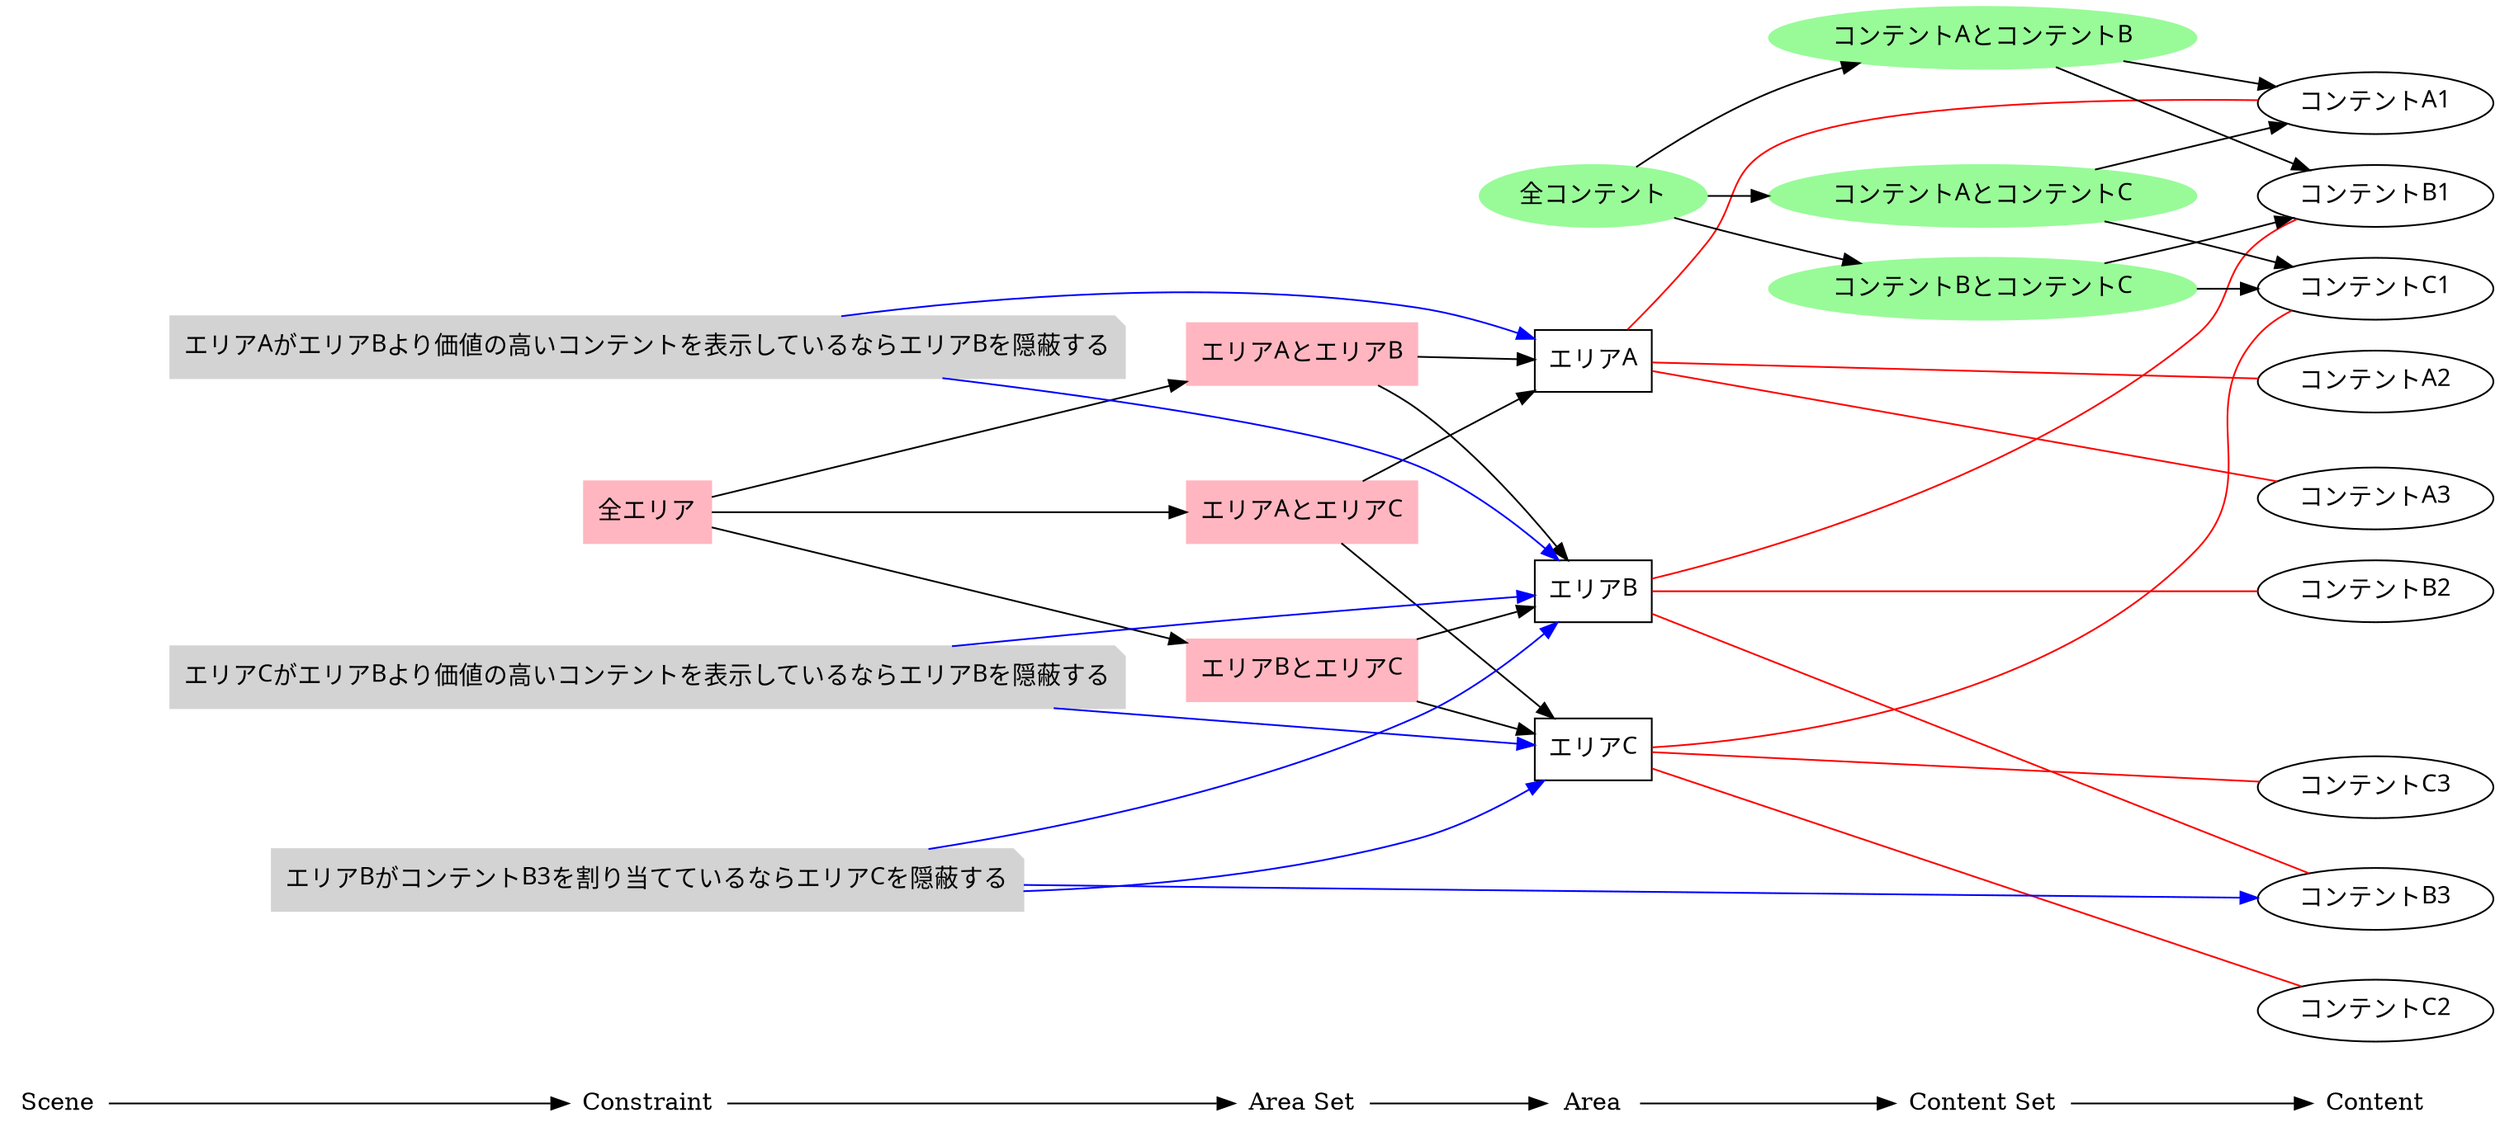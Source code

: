 digraph rule_objects_graph {
	rankdir = LR;
	charset="utf-8";
	clusterrank = global;
	
	node [shape = plaintext];
	Scene -> Constraint -> "Area Set" -> Area -> "Content Set" -> Content; 
	{ rank = same;
		node [shape = box];
		{
			Area;
			e1 [label="エリアA", fontname="Meiryo UI"];
			e2 [label="エリアB", fontname="Meiryo UI"];
			e3 [label="エリアC", fontname="Meiryo UI"];

		}
	}
	
	{ rank = same;
		node [shape = ellipse];
		{
			Content;
			e4 [label="コンテントA1", fontname="Meiryo UI"];
			e5 [label="コンテントB1", fontname="Meiryo UI"];
			e6 [label="コンテントC1", fontname="Meiryo UI"];
			e7 [label="コンテントA2", fontname="Meiryo UI"];
			e8 [label="コンテントB2", fontname="Meiryo UI"];
			e9 [label="コンテントC2", fontname="Meiryo UI"];
			e10 [label="コンテントA3", fontname="Meiryo UI"];
			e11 [label="コンテントB3", fontname="Meiryo UI"];
			e12 [label="コンテントC3", fontname="Meiryo UI"];


		}
	}
	
	{
		subgraph subareaset {
			"Area Set";
			node [shape = box, style = filled, color = lightpink];
			e13 [label="エリアAとエリアB", fontname="Meiryo UI"];
			e14 [label="エリアAとエリアC", fontname="Meiryo UI"];
			e15 [label="エリアBとエリアC", fontname="Meiryo UI"];
			e16 [label="全エリア", fontname="Meiryo UI"];


		}
	}
	e13 -> e1;
	e13 -> e2;
	e14 -> e1;
	e14 -> e3;
	e15 -> e2;
	e15 -> e3;
	e16 -> e13;
	e16 -> e14;
	e16 -> e15;


	
	{
		subgraph subcontentset {
			"Content Set";
			node [shape = ellipse, style = filled, color = palegreen];
			e17 [label="コンテントAとコンテントB", fontname="Meiryo UI"];
			e18 [label="コンテントAとコンテントC", fontname="Meiryo UI"];
			e19 [label="コンテントBとコンテントC", fontname="Meiryo UI"];
			e20 [label="全コンテント", fontname="Meiryo UI"];


		}
	}
	e17 -> e4;
	e17 -> e5;
	e18 -> e4;
	e18 -> e6;
	e19 -> e5;
	e19 -> e6;
	e20 -> e17;
	e20 -> e18;
	e20 -> e19;



	e1 -> e4 [dir=none, color=red];
	e2 -> e5 [dir=none, color=red];
	e3 -> e6 [dir=none, color=red];
	e1 -> e7 [dir=none, color=red];
	e2 -> e8 [dir=none, color=red];
	e3 -> e9 [dir=none, color=red];
	e1 -> e10 [dir=none, color=red];
	e2 -> e11 [dir=none, color=red];
	e3 -> e12 [dir=none, color=red];
	

	

	

	

	subgraph scene { rank = same;
		node [shape = circle, style = filled, color = lightblue];
		{
			"Scene";

		}
	}

	{ rank = same;
		node [shape = note, style = filled, color = lightgrey];
		{
			"Constraint";
			e21 [label="エリアAがエリアBより価値の高いコンテントを表示しているならエリアBを隠蔽する", fontname="Meiryo UI"];
			e22 [label="エリアBがコンテントB3を割り当てているならエリアCを隠蔽する", fontname="Meiryo UI"];
			e23 [label="エリアCがエリアBより価値の高いコンテントを表示しているならエリアBを隠蔽する", fontname="Meiryo UI"];
		}
	}
	
	{ rank = same;
		node [shape = note, style = filled, color = lavenderblush2];
		{
			"Constraint";
		}
	}

	{ rank = same;
		node [shape = note, style = filled, color = lightpink2];
		{
			"Constraint";
		}
	}

	e21 -> e1 [color=blue];
	e21 -> e2 [color=blue];
	e22 -> e3 [color=blue];
	e22 -> e11 [color=blue];
	e22 -> e2 [color=blue];
	e23 -> e3 [color=blue];
	e23 -> e2 [color=blue];
	

	

	
}

